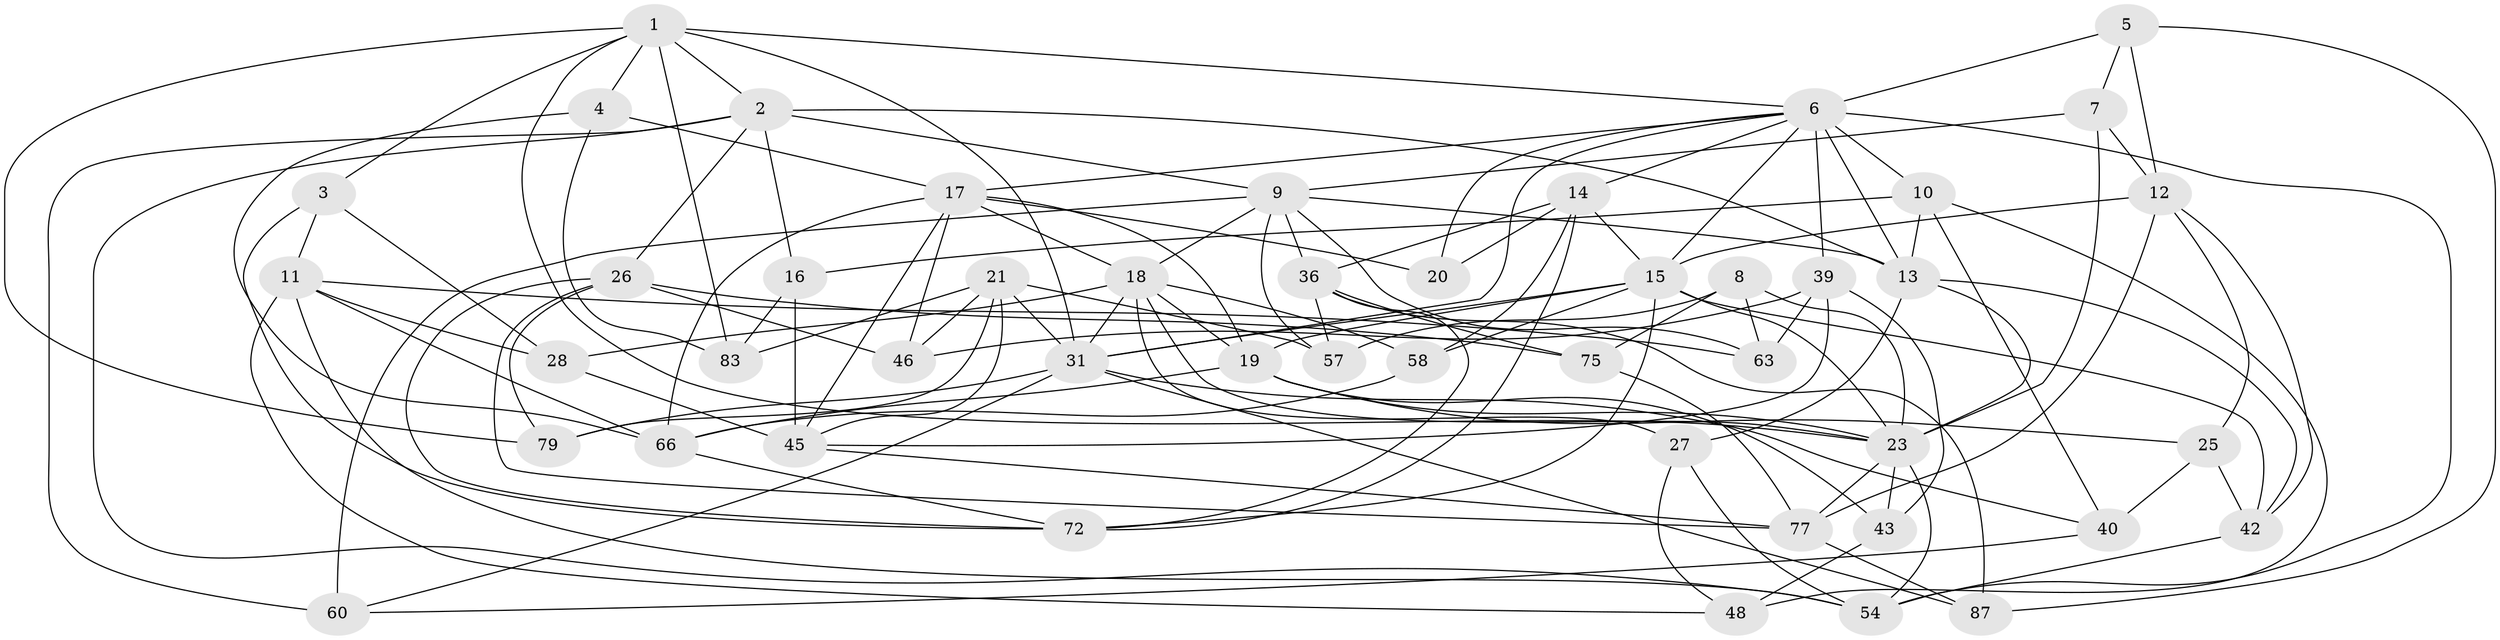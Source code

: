 // original degree distribution, {4: 1.0}
// Generated by graph-tools (version 1.1) at 2025/16/03/09/25 04:16:17]
// undirected, 47 vertices, 130 edges
graph export_dot {
graph [start="1"]
  node [color=gray90,style=filled];
  1 [super="+53"];
  2 [super="+90+64"];
  3;
  4;
  5;
  6 [super="+32+73+47"];
  7;
  8;
  9 [super="+22+30"];
  10 [super="+44"];
  11 [super="+35"];
  12 [super="+29"];
  13 [super="+34+51"];
  14 [super="+70"];
  15 [super="+65"];
  16;
  17 [super="+33+24"];
  18 [super="+49"];
  19 [super="+56+37"];
  20;
  21 [super="+61"];
  23 [super="+38+86"];
  25 [super="+91"];
  26 [super="+50"];
  27;
  28;
  31 [super="+84+41+74"];
  36 [super="+62"];
  39 [super="+55+52"];
  40;
  42 [super="+80"];
  43;
  45 [super="+85"];
  46;
  48;
  54 [super="+71"];
  57;
  58;
  60;
  63;
  66 [super="+76"];
  72 [super="+81"];
  75;
  77 [super="+92"];
  79;
  83;
  87;
  1 -- 83;
  1 -- 79;
  1 -- 3;
  1 -- 4;
  1 -- 23;
  1 -- 2;
  1 -- 31;
  1 -- 6;
  2 -- 54;
  2 -- 13 [weight=2];
  2 -- 16;
  2 -- 60;
  2 -- 9;
  2 -- 26;
  3 -- 72;
  3 -- 28;
  3 -- 11;
  4 -- 83;
  4 -- 66;
  4 -- 17;
  5 -- 87;
  5 -- 7;
  5 -- 12;
  5 -- 6;
  6 -- 54;
  6 -- 10 [weight=2];
  6 -- 20 [weight=2];
  6 -- 14;
  6 -- 31;
  6 -- 39 [weight=2];
  6 -- 13 [weight=3];
  6 -- 15;
  6 -- 17;
  7 -- 9;
  7 -- 23;
  7 -- 12;
  8 -- 75;
  8 -- 63;
  8 -- 57;
  8 -- 23;
  9 -- 57;
  9 -- 36;
  9 -- 63;
  9 -- 60;
  9 -- 13;
  9 -- 18;
  10 -- 40;
  10 -- 48;
  10 -- 16;
  10 -- 13;
  11 -- 63;
  11 -- 54;
  11 -- 48;
  11 -- 28;
  11 -- 66;
  12 -- 25;
  12 -- 77;
  12 -- 15;
  12 -- 42;
  13 -- 23;
  13 -- 27;
  13 -- 42;
  14 -- 20;
  14 -- 36;
  14 -- 58;
  14 -- 15;
  14 -- 72;
  15 -- 42;
  15 -- 72;
  15 -- 58;
  15 -- 23;
  15 -- 19;
  15 -- 31 [weight=2];
  16 -- 83;
  16 -- 45;
  17 -- 46;
  17 -- 20;
  17 -- 66;
  17 -- 45;
  17 -- 18;
  17 -- 19;
  18 -- 27;
  18 -- 31;
  18 -- 19;
  18 -- 23;
  18 -- 58;
  18 -- 28;
  19 -- 43;
  19 -- 23;
  19 -- 25 [weight=2];
  19 -- 66;
  21 -- 79;
  21 -- 57;
  21 -- 83;
  21 -- 46;
  21 -- 31;
  21 -- 45;
  23 -- 43;
  23 -- 54;
  23 -- 77;
  25 -- 42 [weight=2];
  25 -- 40;
  26 -- 77;
  26 -- 46;
  26 -- 79;
  26 -- 72;
  26 -- 75;
  27 -- 48;
  27 -- 54;
  28 -- 45;
  31 -- 87;
  31 -- 40;
  31 -- 60;
  31 -- 79;
  36 -- 87;
  36 -- 75;
  36 -- 57;
  36 -- 72;
  39 -- 43;
  39 -- 45;
  39 -- 46;
  39 -- 63;
  40 -- 60;
  42 -- 54;
  43 -- 48;
  45 -- 77;
  58 -- 66;
  66 -- 72;
  75 -- 77;
  77 -- 87;
}
